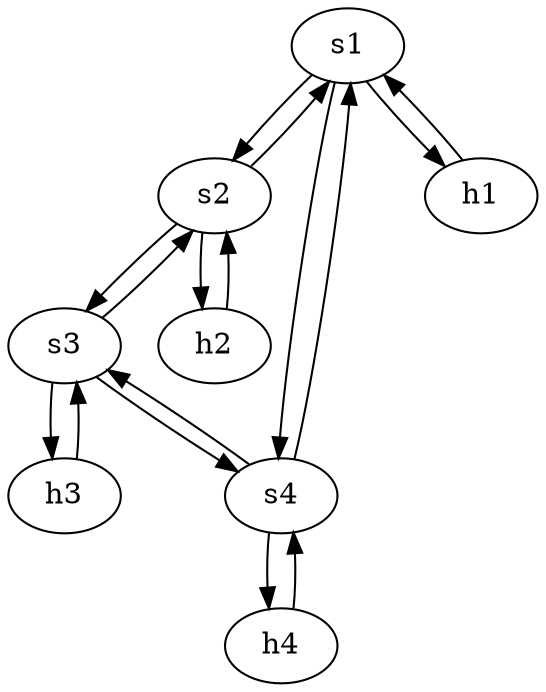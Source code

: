 digraph topology {

s1[type=switch,id=1,mac="20:00:00:00:00:01",ip="192.168.1.3"];
s2[type=switch,id=2,mac="20:00:00:00:00:02",ip="192.168.1.3"];
s3[type=switch,id=3,mac="20:00:00:00:00:03",ip="192.168.1.3"];
s4[type=switch,id=4,mac="20:00:00:00:00:04",ip="192.168.1.4"];

h1[type=host,mac="00:00:00:00:00:01",ip="10.0.0.1"];
h2[type=host,mac="00:00:00:00:00:02",ip="10.0.0.2"];
h3[type=host,mac="00:00:00:00:00:03",ip="10.0.0.3"];
h4[type=host,mac="00:00:00:00:00:04",ip="10.0.0.4"];

s1 -> s2 [src_port=1, dst_port=2, cost=0, capacity="1Gbps"];
s2 -> s1 [src_port=2, dst_port=1, cost=0, capacity="1Gbps"];

s2 -> s3 [src_port=3, dst_port=4, cost=0, capacity="1Gbps"];
s3 -> s2 [src_port=4, dst_port=3, cost=0, capacity="1Gbps"];

s3 -> s4 [src_port=5, dst_port=6, cost=0, capacity="1Gbps"];
s4 -> s3 [src_port=6, dst_port=5, cost=0, capacity="1Gbps"];

s4 -> s1 [src_port=7, dst_port=8, cost=0, capacity="1Gbps"];
s1 -> s4 [src_port=8, dst_port=7, cost=0, capacity="1Gbps"];


h1 -> s1 [src_port=10, dst_port=11, cost=0, capacity="10Gbps"];
s1 -> h1 [src_port=11, dst_port=10, cost=0, capacity="10Gbps"];

h2 -> s2 [src_port=12, dst_port=13, cost=0, capacity="10Gbps"];
s2 -> h2 [src_port=13, dst_port=12, cost=0, capacity="10Gbps"];

h3 -> s3 [src_port=14, dst_port=15, cost=0, capacity="10Gbps"];
s3 -> h3 [src_port=15, dst_port=14, cost=0, capacity="10Gbps"];

h4 -> s4 [src_port=16, dst_port=17, cost=0, capacity="10Gbps"];
s4 -> h4 [src_port=17, dst_port=16, cost=0, capacity="10Gbps"];


}
